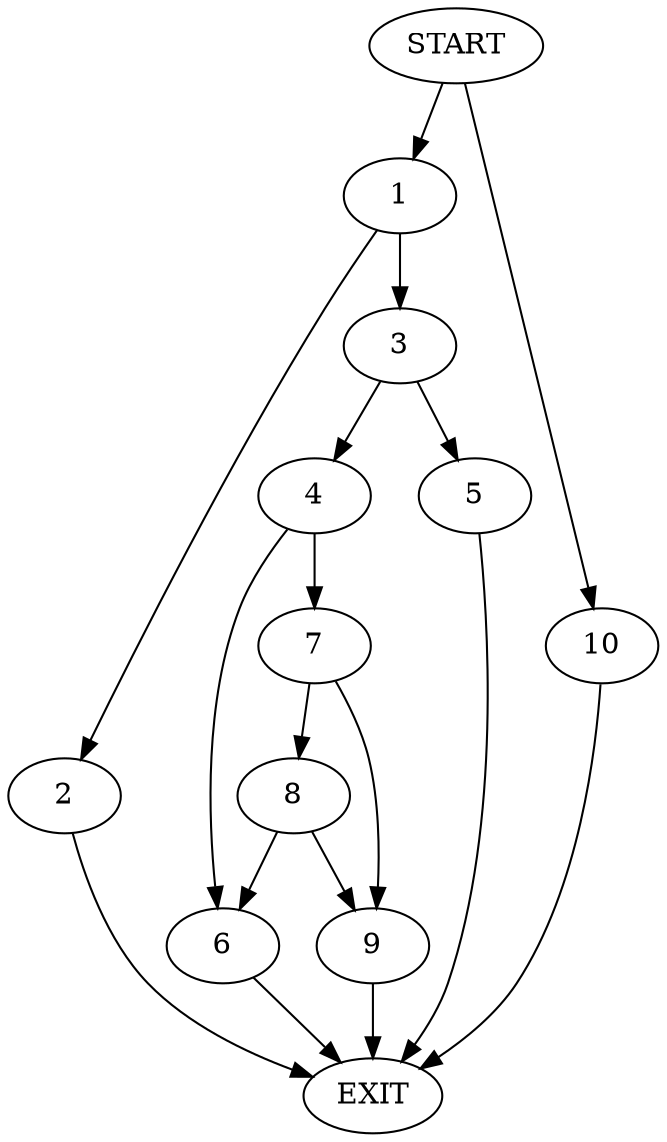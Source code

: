 digraph {
0 [label="START"]
11 [label="EXIT"]
0 -> 1
1 -> 2
1 -> 3
3 -> 4
3 -> 5
2 -> 11
5 -> 11
4 -> 6
4 -> 7
6 -> 11
7 -> 8
7 -> 9
9 -> 11
8 -> 9
8 -> 6
0 -> 10
10 -> 11
}
